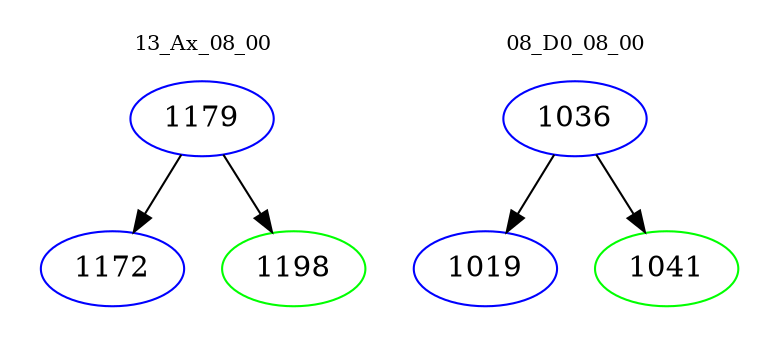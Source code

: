 digraph{
subgraph cluster_0 {
color = white
label = "13_Ax_08_00";
fontsize=10;
T0_1179 [label="1179", color="blue"]
T0_1179 -> T0_1172 [color="black"]
T0_1172 [label="1172", color="blue"]
T0_1179 -> T0_1198 [color="black"]
T0_1198 [label="1198", color="green"]
}
subgraph cluster_1 {
color = white
label = "08_D0_08_00";
fontsize=10;
T1_1036 [label="1036", color="blue"]
T1_1036 -> T1_1019 [color="black"]
T1_1019 [label="1019", color="blue"]
T1_1036 -> T1_1041 [color="black"]
T1_1041 [label="1041", color="green"]
}
}
